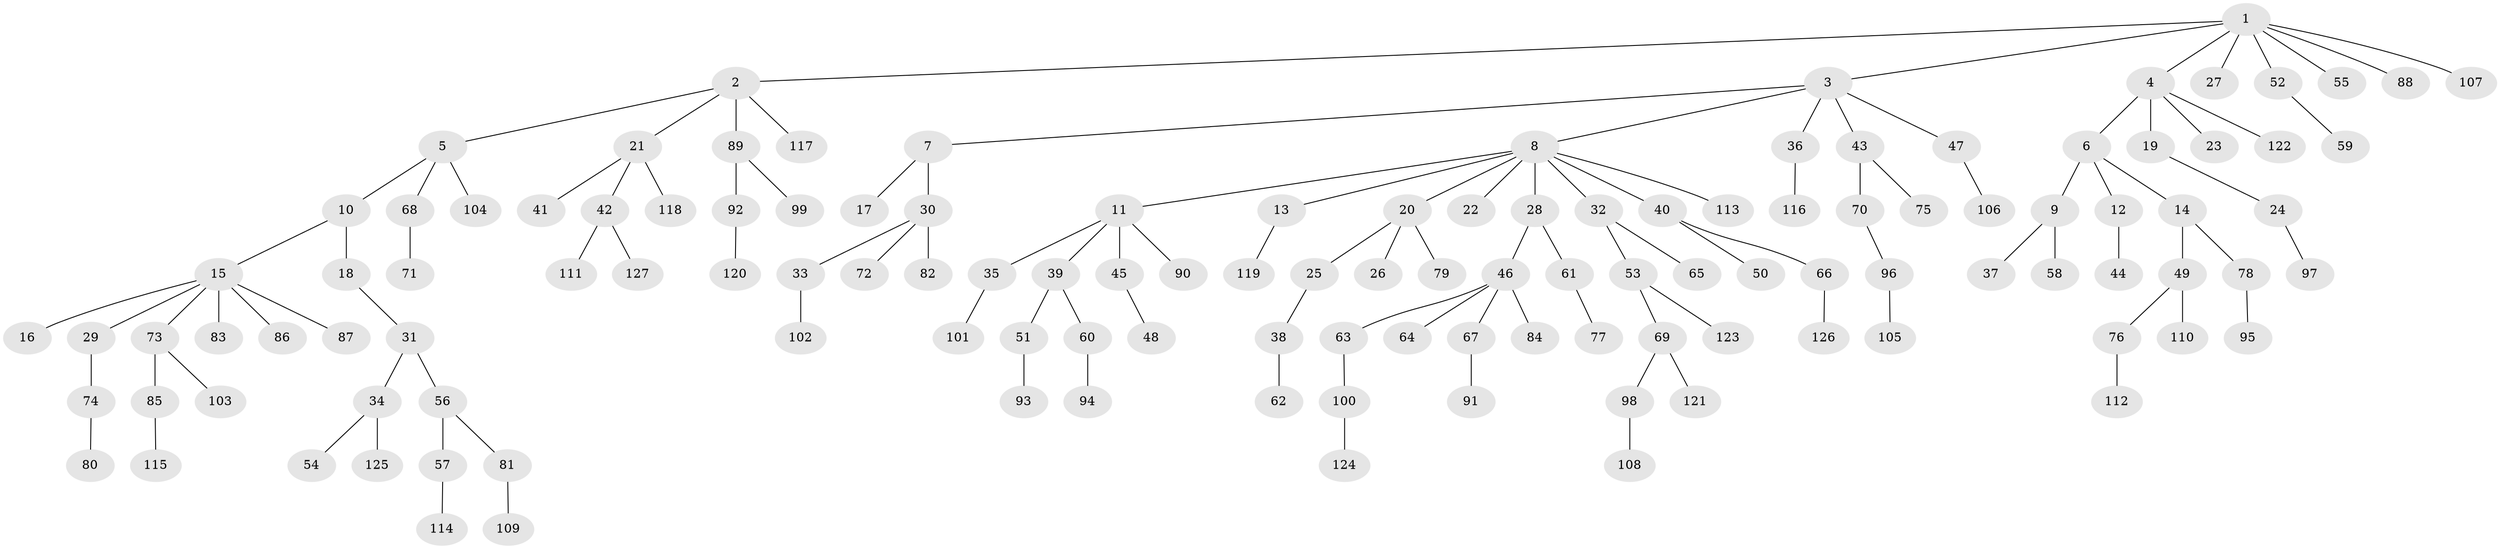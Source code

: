 // Generated by graph-tools (version 1.1) at 2025/50/03/09/25 03:50:25]
// undirected, 127 vertices, 126 edges
graph export_dot {
graph [start="1"]
  node [color=gray90,style=filled];
  1;
  2;
  3;
  4;
  5;
  6;
  7;
  8;
  9;
  10;
  11;
  12;
  13;
  14;
  15;
  16;
  17;
  18;
  19;
  20;
  21;
  22;
  23;
  24;
  25;
  26;
  27;
  28;
  29;
  30;
  31;
  32;
  33;
  34;
  35;
  36;
  37;
  38;
  39;
  40;
  41;
  42;
  43;
  44;
  45;
  46;
  47;
  48;
  49;
  50;
  51;
  52;
  53;
  54;
  55;
  56;
  57;
  58;
  59;
  60;
  61;
  62;
  63;
  64;
  65;
  66;
  67;
  68;
  69;
  70;
  71;
  72;
  73;
  74;
  75;
  76;
  77;
  78;
  79;
  80;
  81;
  82;
  83;
  84;
  85;
  86;
  87;
  88;
  89;
  90;
  91;
  92;
  93;
  94;
  95;
  96;
  97;
  98;
  99;
  100;
  101;
  102;
  103;
  104;
  105;
  106;
  107;
  108;
  109;
  110;
  111;
  112;
  113;
  114;
  115;
  116;
  117;
  118;
  119;
  120;
  121;
  122;
  123;
  124;
  125;
  126;
  127;
  1 -- 2;
  1 -- 3;
  1 -- 4;
  1 -- 27;
  1 -- 52;
  1 -- 55;
  1 -- 88;
  1 -- 107;
  2 -- 5;
  2 -- 21;
  2 -- 89;
  2 -- 117;
  3 -- 7;
  3 -- 8;
  3 -- 36;
  3 -- 43;
  3 -- 47;
  4 -- 6;
  4 -- 19;
  4 -- 23;
  4 -- 122;
  5 -- 10;
  5 -- 68;
  5 -- 104;
  6 -- 9;
  6 -- 12;
  6 -- 14;
  7 -- 17;
  7 -- 30;
  8 -- 11;
  8 -- 13;
  8 -- 20;
  8 -- 22;
  8 -- 28;
  8 -- 32;
  8 -- 40;
  8 -- 113;
  9 -- 37;
  9 -- 58;
  10 -- 15;
  10 -- 18;
  11 -- 35;
  11 -- 39;
  11 -- 45;
  11 -- 90;
  12 -- 44;
  13 -- 119;
  14 -- 49;
  14 -- 78;
  15 -- 16;
  15 -- 29;
  15 -- 73;
  15 -- 83;
  15 -- 86;
  15 -- 87;
  18 -- 31;
  19 -- 24;
  20 -- 25;
  20 -- 26;
  20 -- 79;
  21 -- 41;
  21 -- 42;
  21 -- 118;
  24 -- 97;
  25 -- 38;
  28 -- 46;
  28 -- 61;
  29 -- 74;
  30 -- 33;
  30 -- 72;
  30 -- 82;
  31 -- 34;
  31 -- 56;
  32 -- 53;
  32 -- 65;
  33 -- 102;
  34 -- 54;
  34 -- 125;
  35 -- 101;
  36 -- 116;
  38 -- 62;
  39 -- 51;
  39 -- 60;
  40 -- 50;
  40 -- 66;
  42 -- 111;
  42 -- 127;
  43 -- 70;
  43 -- 75;
  45 -- 48;
  46 -- 63;
  46 -- 64;
  46 -- 67;
  46 -- 84;
  47 -- 106;
  49 -- 76;
  49 -- 110;
  51 -- 93;
  52 -- 59;
  53 -- 69;
  53 -- 123;
  56 -- 57;
  56 -- 81;
  57 -- 114;
  60 -- 94;
  61 -- 77;
  63 -- 100;
  66 -- 126;
  67 -- 91;
  68 -- 71;
  69 -- 98;
  69 -- 121;
  70 -- 96;
  73 -- 85;
  73 -- 103;
  74 -- 80;
  76 -- 112;
  78 -- 95;
  81 -- 109;
  85 -- 115;
  89 -- 92;
  89 -- 99;
  92 -- 120;
  96 -- 105;
  98 -- 108;
  100 -- 124;
}
